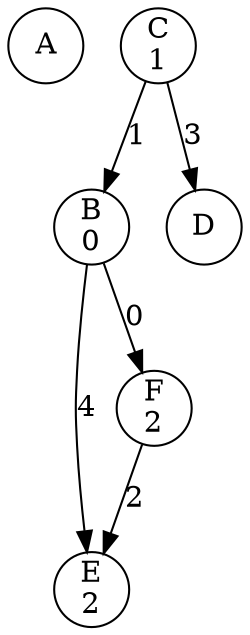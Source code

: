 digraph bank {
	 0 [label= "A\n" , pos= "1,0!" , shape=circle, fixedsize=true, width=0.5 ]
	 1 [label= "B\n0" , pos= "0,1!" , shape=circle, fixedsize=true, width=0.5 ]
	 2 [label= "C\n1" , pos= "1,2!" , shape=circle, fixedsize=true, width=0.5 ]
	 3 [label= "D\n" , pos= "2,2!" , shape=circle, fixedsize=true, width=0.5 ]
	 4 [label= "E\n2" , pos= "3,1!" , shape=circle, fixedsize=true, width=0.5 ]
	 5 [label= "F\n2" , pos= "2,0!" , shape=circle, fixedsize=true, width=0.5 ]
	 "1" -> "5" [label= "0" ]
	 "1" -> "4" [label= "4" ]
	 "5" -> "4" [label= "2" ]
	 "2" -> "1" [label= "1" ]
	 "2" -> "3" [label= "3" ]
}

